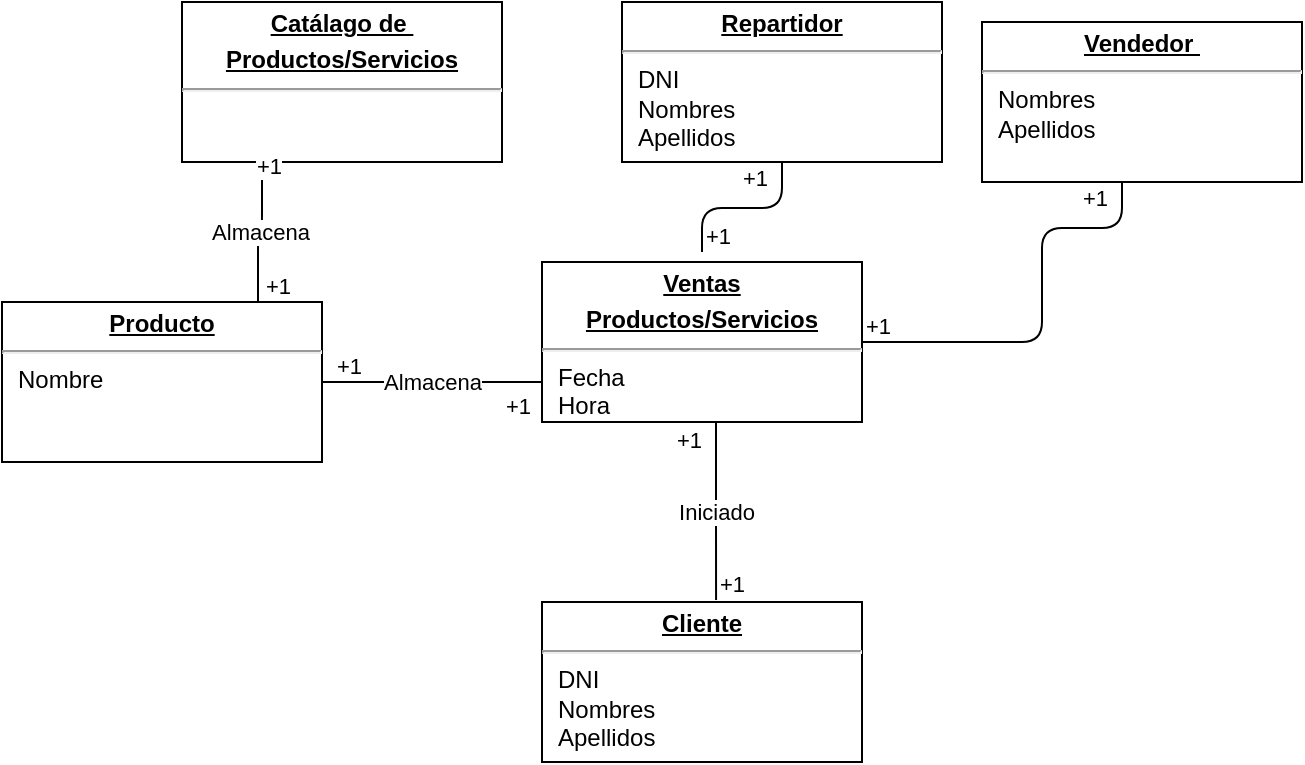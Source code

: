 <mxfile version="13.9.1" type="github"><diagram id="C5RBs43oDa-KdzZeNtuy" name="Page-1"><mxGraphModel dx="868" dy="482" grid="1" gridSize="10" guides="1" tooltips="1" connect="1" arrows="1" fold="1" page="1" pageScale="1" pageWidth="827" pageHeight="1169" math="0" shadow="0"><root><mxCell id="WIyWlLk6GJQsqaUBKTNV-0"/><mxCell id="WIyWlLk6GJQsqaUBKTNV-1" parent="WIyWlLk6GJQsqaUBKTNV-0"/><mxCell id="PFuQ3xej4_SQDy6yM6zH-9" value="&lt;p style=&quot;margin: 0px ; margin-top: 4px ; text-align: center ; text-decoration: underline&quot;&gt;&lt;b&gt;Ventas&lt;/b&gt;&lt;/p&gt;&lt;p style=&quot;margin: 0px ; margin-top: 4px ; text-align: center ; text-decoration: underline&quot;&gt;&lt;b&gt;Productos/Servicios&lt;/b&gt;&lt;/p&gt;&lt;hr&gt;&lt;p style=&quot;margin: 0px ; margin-left: 8px&quot;&gt;Fecha&amp;nbsp;&lt;/p&gt;&lt;p style=&quot;margin: 0px ; margin-left: 8px&quot;&gt;Hora&lt;/p&gt;" style="verticalAlign=top;align=left;overflow=fill;fontSize=12;fontFamily=Helvetica;html=1;" parent="WIyWlLk6GJQsqaUBKTNV-1" vertex="1"><mxGeometry x="440" y="170" width="160" height="80" as="geometry"/></mxCell><mxCell id="PFuQ3xej4_SQDy6yM6zH-14" value="&lt;p style=&quot;margin: 0px ; margin-top: 4px ; text-align: center ; text-decoration: underline&quot;&gt;&lt;b&gt;Catálago de&amp;nbsp;&lt;/b&gt;&lt;/p&gt;&lt;p style=&quot;margin: 0px ; margin-top: 4px ; text-align: center ; text-decoration: underline&quot;&gt;&lt;b&gt;Productos/Servicios&lt;/b&gt;&lt;/p&gt;&lt;hr&gt;&lt;p style=&quot;margin: 0px ; margin-left: 8px&quot;&gt;&lt;br&gt;&lt;/p&gt;" style="verticalAlign=top;align=left;overflow=fill;fontSize=12;fontFamily=Helvetica;html=1;" parent="WIyWlLk6GJQsqaUBKTNV-1" vertex="1"><mxGeometry x="260" y="40" width="160" height="80" as="geometry"/></mxCell><mxCell id="PFuQ3xej4_SQDy6yM6zH-15" value="&lt;p style=&quot;margin: 0px ; margin-top: 4px ; text-align: center ; text-decoration: underline&quot;&gt;&lt;b&gt;Producto&lt;/b&gt;&lt;/p&gt;&lt;hr&gt;&lt;p style=&quot;margin: 0px ; margin-left: 8px&quot;&gt;Nombre&lt;/p&gt;&lt;p style=&quot;margin: 0px ; margin-left: 8px&quot;&gt;&lt;br&gt;&lt;/p&gt;" style="verticalAlign=top;align=left;overflow=fill;fontSize=12;fontFamily=Helvetica;html=1;" parent="WIyWlLk6GJQsqaUBKTNV-1" vertex="1"><mxGeometry x="170" y="190" width="160" height="80" as="geometry"/></mxCell><mxCell id="PFuQ3xej4_SQDy6yM6zH-16" value="&lt;p style=&quot;margin: 0px ; margin-top: 4px ; text-align: center ; text-decoration: underline&quot;&gt;&lt;b&gt;Cliente&lt;/b&gt;&lt;/p&gt;&lt;hr&gt;&lt;p style=&quot;margin: 0px ; margin-left: 8px&quot;&gt;DNI&lt;/p&gt;&lt;p style=&quot;margin: 0px ; margin-left: 8px&quot;&gt;Nombres&lt;/p&gt;&lt;p style=&quot;margin: 0px ; margin-left: 8px&quot;&gt;Apellidos&lt;/p&gt;" style="verticalAlign=top;align=left;overflow=fill;fontSize=12;fontFamily=Helvetica;html=1;" parent="WIyWlLk6GJQsqaUBKTNV-1" vertex="1"><mxGeometry x="440" y="340" width="160" height="80" as="geometry"/></mxCell><mxCell id="PFuQ3xej4_SQDy6yM6zH-20" value="Iniciado" style="endArrow=none;html=1;edgeStyle=orthogonalEdgeStyle;exitX=0.544;exitY=-0.012;exitDx=0;exitDy=0;exitPerimeter=0;" parent="WIyWlLk6GJQsqaUBKTNV-1" source="PFuQ3xej4_SQDy6yM6zH-16" edge="1"><mxGeometry relative="1" as="geometry"><mxPoint x="390" y="280" as="sourcePoint"/><mxPoint x="527" y="250" as="targetPoint"/></mxGeometry></mxCell><mxCell id="PFuQ3xej4_SQDy6yM6zH-21" value="+1" style="edgeLabel;resizable=0;html=1;align=left;verticalAlign=bottom;" parent="PFuQ3xej4_SQDy6yM6zH-20" connectable="0" vertex="1"><mxGeometry x="-1" relative="1" as="geometry"/></mxCell><mxCell id="PFuQ3xej4_SQDy6yM6zH-22" value="+1" style="edgeLabel;resizable=0;html=1;align=right;verticalAlign=bottom;" parent="PFuQ3xej4_SQDy6yM6zH-20" connectable="0" vertex="1"><mxGeometry x="1" relative="1" as="geometry"><mxPoint x="-7" y="16.96" as="offset"/></mxGeometry></mxCell><mxCell id="PFuQ3xej4_SQDy6yM6zH-24" value="Almacena" style="endArrow=none;html=1;edgeStyle=orthogonalEdgeStyle;entryX=1;entryY=0.5;entryDx=0;entryDy=0;exitX=0;exitY=0.75;exitDx=0;exitDy=0;" parent="WIyWlLk6GJQsqaUBKTNV-1" source="PFuQ3xej4_SQDy6yM6zH-9" target="PFuQ3xej4_SQDy6yM6zH-15" edge="1"><mxGeometry relative="1" as="geometry"><mxPoint x="320" y="270" as="sourcePoint"/><mxPoint x="480" y="270" as="targetPoint"/></mxGeometry></mxCell><mxCell id="PFuQ3xej4_SQDy6yM6zH-25" value="+1" style="edgeLabel;resizable=0;html=1;align=left;verticalAlign=bottom;" parent="PFuQ3xej4_SQDy6yM6zH-24" connectable="0" vertex="1"><mxGeometry x="-1" relative="1" as="geometry"><mxPoint x="-20" y="20" as="offset"/></mxGeometry></mxCell><mxCell id="PFuQ3xej4_SQDy6yM6zH-26" value="+1" style="edgeLabel;resizable=0;html=1;align=right;verticalAlign=bottom;" parent="PFuQ3xej4_SQDy6yM6zH-24" connectable="0" vertex="1"><mxGeometry x="1" relative="1" as="geometry"><mxPoint x="20" as="offset"/></mxGeometry></mxCell><mxCell id="PFuQ3xej4_SQDy6yM6zH-27" value="Almacena" style="endArrow=none;html=1;edgeStyle=orthogonalEdgeStyle;exitX=0.8;exitY=0;exitDx=0;exitDy=0;exitPerimeter=0;entryX=0.25;entryY=1;entryDx=0;entryDy=0;" parent="WIyWlLk6GJQsqaUBKTNV-1" source="PFuQ3xej4_SQDy6yM6zH-15" target="PFuQ3xej4_SQDy6yM6zH-14" edge="1"><mxGeometry relative="1" as="geometry"><mxPoint x="390" y="150" as="sourcePoint"/><mxPoint x="298" y="125" as="targetPoint"/></mxGeometry></mxCell><mxCell id="PFuQ3xej4_SQDy6yM6zH-28" value="+1" style="edgeLabel;resizable=0;html=1;align=left;verticalAlign=bottom;" parent="PFuQ3xej4_SQDy6yM6zH-27" connectable="0" vertex="1"><mxGeometry x="-1" relative="1" as="geometry"><mxPoint x="2" as="offset"/></mxGeometry></mxCell><mxCell id="PFuQ3xej4_SQDy6yM6zH-29" value="+1" style="edgeLabel;resizable=0;html=1;align=right;verticalAlign=bottom;" parent="PFuQ3xej4_SQDy6yM6zH-27" connectable="0" vertex="1"><mxGeometry x="1" relative="1" as="geometry"><mxPoint x="10" y="10" as="offset"/></mxGeometry></mxCell><mxCell id="PFuQ3xej4_SQDy6yM6zH-30" value="&lt;p style=&quot;margin: 0px ; margin-top: 4px ; text-align: center ; text-decoration: underline&quot;&gt;&lt;b&gt;Vendedor&amp;nbsp;&lt;/b&gt;&lt;/p&gt;&lt;hr&gt;&lt;p style=&quot;margin: 0px ; margin-left: 8px&quot;&gt;&lt;span&gt;Nombres&lt;/span&gt;&lt;br&gt;&lt;/p&gt;&lt;p style=&quot;margin: 0px ; margin-left: 8px&quot;&gt;Apellidos&lt;/p&gt;" style="verticalAlign=top;align=left;overflow=fill;fontSize=12;fontFamily=Helvetica;html=1;" parent="WIyWlLk6GJQsqaUBKTNV-1" vertex="1"><mxGeometry x="660" y="50" width="160" height="80" as="geometry"/></mxCell><mxCell id="PFuQ3xej4_SQDy6yM6zH-31" value="&lt;p style=&quot;margin: 0px ; margin-top: 4px ; text-align: center ; text-decoration: underline&quot;&gt;&lt;b&gt;Repartidor&lt;/b&gt;&lt;/p&gt;&lt;hr&gt;&lt;p style=&quot;margin: 0px ; margin-left: 8px&quot;&gt;DNI&lt;/p&gt;&lt;p style=&quot;margin: 0px ; margin-left: 8px&quot;&gt;Nombres&lt;/p&gt;&lt;p style=&quot;margin: 0px ; margin-left: 8px&quot;&gt;Apellidos&lt;/p&gt;" style="verticalAlign=top;align=left;overflow=fill;fontSize=12;fontFamily=Helvetica;html=1;" parent="WIyWlLk6GJQsqaUBKTNV-1" vertex="1"><mxGeometry x="480" y="40" width="160" height="80" as="geometry"/></mxCell><mxCell id="PFuQ3xej4_SQDy6yM6zH-32" value="" style="endArrow=none;html=1;edgeStyle=orthogonalEdgeStyle;" parent="WIyWlLk6GJQsqaUBKTNV-1" target="PFuQ3xej4_SQDy6yM6zH-31" edge="1"><mxGeometry relative="1" as="geometry"><mxPoint x="520" y="165" as="sourcePoint"/><mxPoint x="559.5" y="120" as="targetPoint"/><Array as="points"><mxPoint x="520" y="143"/><mxPoint x="560" y="143"/></Array></mxGeometry></mxCell><mxCell id="PFuQ3xej4_SQDy6yM6zH-33" value="+1" style="edgeLabel;resizable=0;html=1;align=left;verticalAlign=bottom;" parent="PFuQ3xej4_SQDy6yM6zH-32" connectable="0" vertex="1"><mxGeometry x="-1" relative="1" as="geometry"/></mxCell><mxCell id="PFuQ3xej4_SQDy6yM6zH-34" value="+1" style="edgeLabel;resizable=0;html=1;align=right;verticalAlign=bottom;" parent="PFuQ3xej4_SQDy6yM6zH-32" connectable="0" vertex="1"><mxGeometry x="1" relative="1" as="geometry"><mxPoint x="-7" y="16.96" as="offset"/></mxGeometry></mxCell><mxCell id="PFuQ3xej4_SQDy6yM6zH-35" value="" style="endArrow=none;html=1;edgeStyle=orthogonalEdgeStyle;exitX=1;exitY=0.5;exitDx=0;exitDy=0;" parent="WIyWlLk6GJQsqaUBKTNV-1" source="PFuQ3xej4_SQDy6yM6zH-9" edge="1"><mxGeometry relative="1" as="geometry"><mxPoint x="690" y="175" as="sourcePoint"/><mxPoint x="730" y="130" as="targetPoint"/><Array as="points"><mxPoint x="690" y="210"/><mxPoint x="690" y="153"/><mxPoint x="730" y="153"/></Array></mxGeometry></mxCell><mxCell id="PFuQ3xej4_SQDy6yM6zH-36" value="+1" style="edgeLabel;resizable=0;html=1;align=left;verticalAlign=bottom;" parent="PFuQ3xej4_SQDy6yM6zH-35" connectable="0" vertex="1"><mxGeometry x="-1" relative="1" as="geometry"/></mxCell><mxCell id="PFuQ3xej4_SQDy6yM6zH-37" value="+1" style="edgeLabel;resizable=0;html=1;align=right;verticalAlign=bottom;" parent="PFuQ3xej4_SQDy6yM6zH-35" connectable="0" vertex="1"><mxGeometry x="1" relative="1" as="geometry"><mxPoint x="-7" y="16.96" as="offset"/></mxGeometry></mxCell></root></mxGraphModel></diagram></mxfile>
